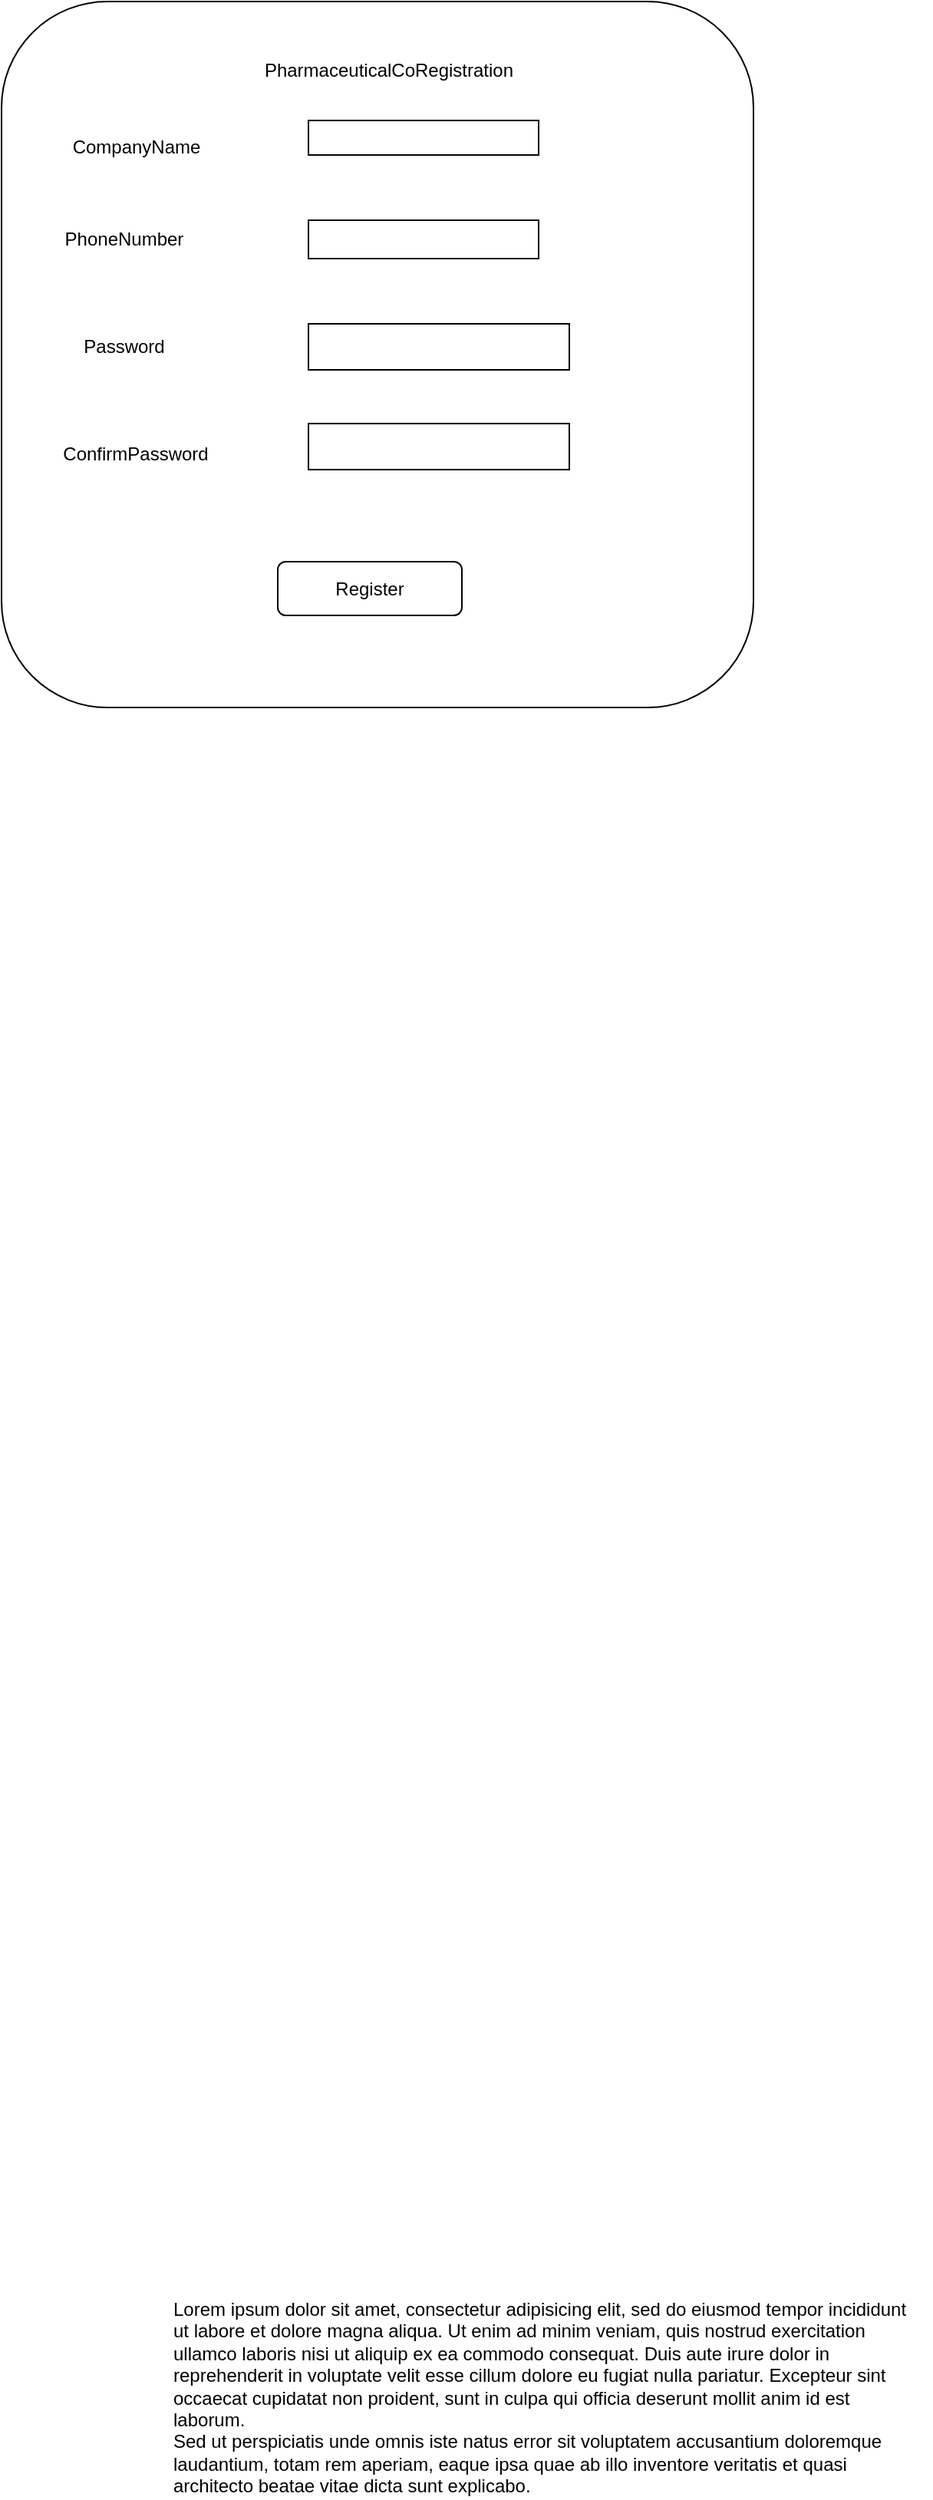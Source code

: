 <mxfile version="21.2.8" type="device">
  <diagram name="Page-1" id="2cc2dc42-3aac-f2a9-1cec-7a8b7cbee084">
    <mxGraphModel dx="780" dy="1394" grid="1" gridSize="10" guides="1" tooltips="1" connect="1" arrows="1" fold="1" page="1" pageScale="1" pageWidth="1100" pageHeight="850" background="none" math="0" shadow="0">
      <root>
        <mxCell id="0" />
        <mxCell id="1" parent="0" />
        <mxCell id="HQzWvRo_yw34zYKtN92w-1" value="" style="rounded=1;whiteSpace=wrap;html=1;" parent="1" vertex="1">
          <mxGeometry x="190" y="-790" width="490" height="460" as="geometry" />
        </mxCell>
        <mxCell id="7026571954dc6520-36" value="Lorem ipsum dolor sit amet, consectetur adipisicing elit, sed do eiusmod tempor incididunt ut labore et dolore magna aliqua. Ut enim ad minim veniam, quis nostrud exercitation ullamco laboris nisi ut aliquip ex ea commodo consequat. Duis aute irure dolor in reprehenderit in voluptate velit esse cillum dolore eu fugiat nulla pariatur. Excepteur sint occaecat cupidatat non proident, sunt in culpa qui officia deserunt mollit anim id est laborum.&lt;br&gt;Sed ut perspiciatis unde omnis iste natus error sit voluptatem accusantium doloremque laudantium, totam rem aperiam, eaque ipsa quae ab illo inventore veritatis et quasi architecto beatae vitae dicta sunt explicabo.&amp;nbsp;" style="text;spacingTop=-5;whiteSpace=wrap;html=1;align=left;fontSize=12;fontFamily=Helvetica;fillColor=none;strokeColor=none;rounded=0;shadow=1;labelBackgroundColor=none;" parent="1" vertex="1">
          <mxGeometry x="300" y="705" width="490" height="125" as="geometry" />
        </mxCell>
        <mxCell id="HQzWvRo_yw34zYKtN92w-2" value="PharmaceuticalCoRegistration" style="text;html=1;strokeColor=none;fillColor=none;align=center;verticalAlign=middle;whiteSpace=wrap;rounded=0;" parent="1" vertex="1">
          <mxGeometry x="335" y="-780" width="215" height="70" as="geometry" />
        </mxCell>
        <mxCell id="HQzWvRo_yw34zYKtN92w-3" value="CompanyName" style="text;html=1;strokeColor=none;fillColor=none;align=center;verticalAlign=middle;whiteSpace=wrap;rounded=0;" parent="1" vertex="1">
          <mxGeometry x="218" y="-710" width="120" height="30" as="geometry" />
        </mxCell>
        <mxCell id="HQzWvRo_yw34zYKtN92w-5" value="" style="rounded=0;whiteSpace=wrap;html=1;" parent="1" vertex="1">
          <mxGeometry x="390" y="-712.5" width="150" height="22.5" as="geometry" />
        </mxCell>
        <mxCell id="HQzWvRo_yw34zYKtN92w-8" value="Register" style="rounded=1;whiteSpace=wrap;html=1;" parent="1" vertex="1">
          <mxGeometry x="370" y="-425" width="120" height="35" as="geometry" />
        </mxCell>
        <mxCell id="RRgBrUO-3Oh7JdnmOl58-8" value="Password" style="text;html=1;strokeColor=none;fillColor=none;align=center;verticalAlign=middle;whiteSpace=wrap;rounded=0;" parent="1" vertex="1">
          <mxGeometry x="240" y="-580" width="60" height="30" as="geometry" />
        </mxCell>
        <mxCell id="RRgBrUO-3Oh7JdnmOl58-9" value="" style="rounded=0;whiteSpace=wrap;html=1;" parent="1" vertex="1">
          <mxGeometry x="390" y="-580" width="170" height="30" as="geometry" />
        </mxCell>
        <mxCell id="RRgBrUO-3Oh7JdnmOl58-10" value="ConfirmPassword" style="text;html=1;strokeColor=none;fillColor=none;align=center;verticalAlign=middle;whiteSpace=wrap;rounded=0;" parent="1" vertex="1">
          <mxGeometry x="230" y="-510" width="95" height="30" as="geometry" />
        </mxCell>
        <mxCell id="RRgBrUO-3Oh7JdnmOl58-11" value="" style="rounded=0;whiteSpace=wrap;html=1;" parent="1" vertex="1">
          <mxGeometry x="390" y="-515" width="170" height="30" as="geometry" />
        </mxCell>
        <mxCell id="QwTVgli7NPyLiqz1rgIS-3" value="PhoneNumber" style="text;html=1;strokeColor=none;fillColor=none;align=center;verticalAlign=middle;whiteSpace=wrap;rounded=0;" vertex="1" parent="1">
          <mxGeometry x="225" y="-650" width="90" height="30" as="geometry" />
        </mxCell>
        <mxCell id="QwTVgli7NPyLiqz1rgIS-4" value="" style="rounded=0;whiteSpace=wrap;html=1;" vertex="1" parent="1">
          <mxGeometry x="390" y="-647.5" width="150" height="25" as="geometry" />
        </mxCell>
      </root>
    </mxGraphModel>
  </diagram>
</mxfile>
